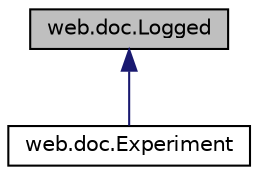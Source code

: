 digraph "web.doc.Logged"
{
 // LATEX_PDF_SIZE
  edge [fontname="Helvetica",fontsize="10",labelfontname="Helvetica",labelfontsize="10"];
  node [fontname="Helvetica",fontsize="10",shape=record];
  Node1 [label="web.doc.Logged",height=0.2,width=0.4,color="black", fillcolor="grey75", style="filled", fontcolor="black",tooltip=" "];
  Node1 -> Node2 [dir="back",color="midnightblue",fontsize="10",style="solid",fontname="Helvetica"];
  Node2 [label="web.doc.Experiment",height=0.2,width=0.4,color="black", fillcolor="white", style="filled",URL="$classweb_1_1doc_1_1Experiment.html",tooltip=" "];
}
